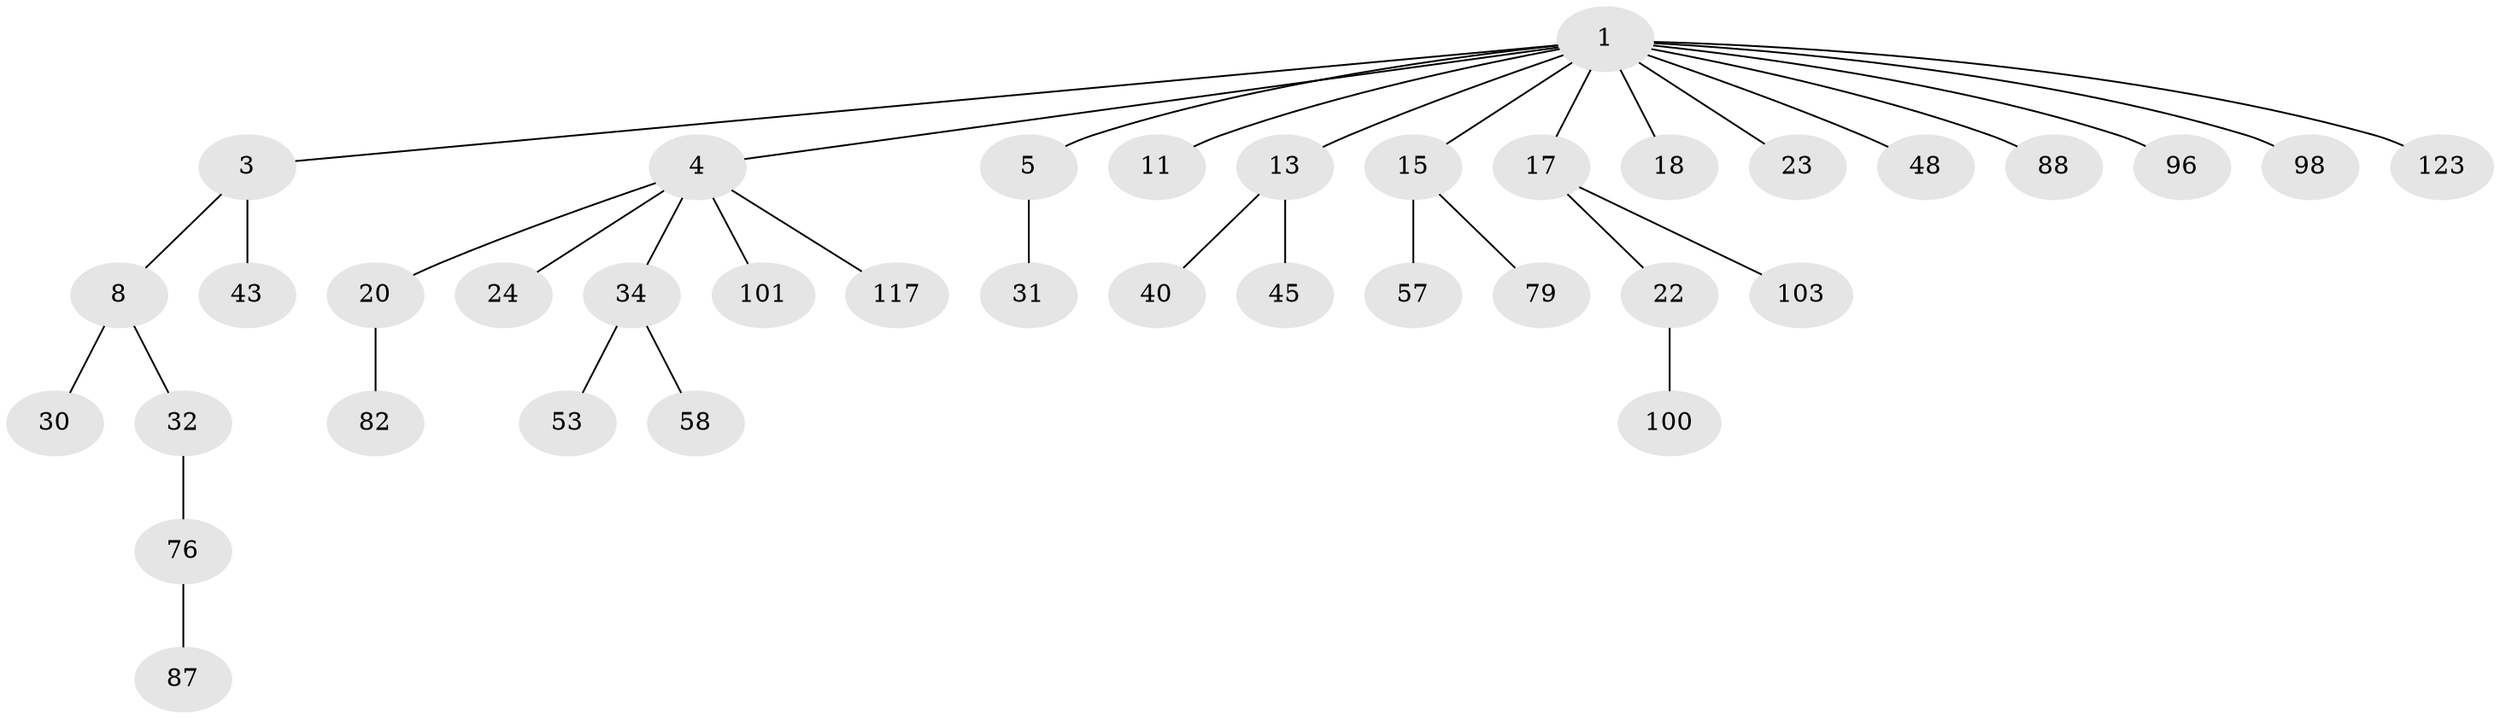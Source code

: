 // original degree distribution, {8: 0.008, 6: 0.032, 3: 0.096, 7: 0.008, 5: 0.04, 2: 0.272, 1: 0.512, 4: 0.032}
// Generated by graph-tools (version 1.1) at 2025/19/03/04/25 18:19:16]
// undirected, 37 vertices, 36 edges
graph export_dot {
graph [start="1"]
  node [color=gray90,style=filled];
  1 [super="+2+6+9+10"];
  3;
  4 [super="+35+46+19+33"];
  5 [super="+36+63+7"];
  8 [super="+104+16+72+27"];
  11;
  13 [super="+26+75+14+74"];
  15 [super="+56+38+125+25+39"];
  17 [super="+85+65"];
  18;
  20 [super="+54+105"];
  22 [super="+29"];
  23;
  24;
  30;
  31;
  32;
  34 [super="+42+37+122"];
  40 [super="+71+49+61+124"];
  43 [super="+107"];
  45 [super="+68"];
  48 [super="+80"];
  53 [super="+78+91"];
  57;
  58 [super="+92"];
  76 [super="+77+114+83"];
  79 [super="+94"];
  82 [super="+95"];
  87;
  88;
  96;
  98;
  100 [super="+121"];
  101;
  103;
  117;
  123;
  1 -- 3;
  1 -- 5;
  1 -- 11;
  1 -- 123;
  1 -- 96;
  1 -- 98;
  1 -- 18;
  1 -- 4;
  1 -- 88;
  1 -- 17;
  1 -- 23;
  1 -- 48;
  1 -- 13;
  1 -- 15;
  3 -- 8;
  3 -- 43;
  4 -- 24;
  4 -- 101;
  4 -- 117;
  4 -- 34;
  4 -- 20;
  5 -- 31;
  8 -- 30;
  8 -- 32;
  13 -- 40;
  13 -- 45;
  15 -- 79;
  15 -- 57;
  17 -- 22;
  17 -- 103;
  20 -- 82;
  22 -- 100;
  32 -- 76;
  34 -- 53;
  34 -- 58;
  76 -- 87;
}
